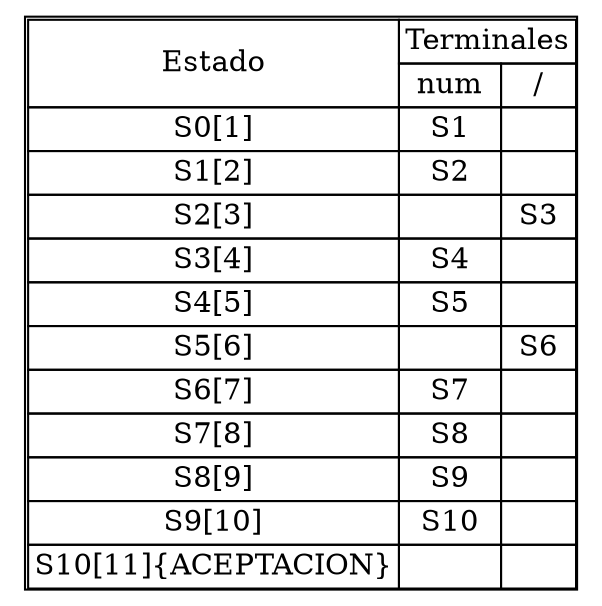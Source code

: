 digraph G{
a[shape=none label=<
<TABLE cellspacing="0">
<TR>
                <TD rowspan="2">Estado</TD>
                <TD colspan="2">Terminales</TD>
            </TR>
<TR>
<TD>num</TD>
<TD>/</TD>
</TR>
<TR>
<TD>S0[1]</TD>
<TD>S1</TD>
<TD></TD>
</TR><TR>
<TD>S1[2]</TD>
<TD>S2</TD>
<TD></TD>
</TR><TR>
<TD>S2[3]</TD>
<TD></TD>
<TD>S3</TD>
</TR><TR>
<TD>S3[4]</TD>
<TD>S4</TD>
<TD></TD>
</TR><TR>
<TD>S4[5]</TD>
<TD>S5</TD>
<TD></TD>
</TR><TR>
<TD>S5[6]</TD>
<TD></TD>
<TD>S6</TD>
</TR><TR>
<TD>S6[7]</TD>
<TD>S7</TD>
<TD></TD>
</TR><TR>
<TD>S7[8]</TD>
<TD>S8</TD>
<TD></TD>
</TR><TR>
<TD>S8[9]</TD>
<TD>S9</TD>
<TD></TD>
</TR><TR>
<TD>S9[10]</TD>
<TD>S10</TD>
<TD></TD>
</TR><TR>
<TD>S10[11]{ACEPTACION}</TD>
<TD></TD>
<TD></TD>
</TR></TABLE>
>];
}
